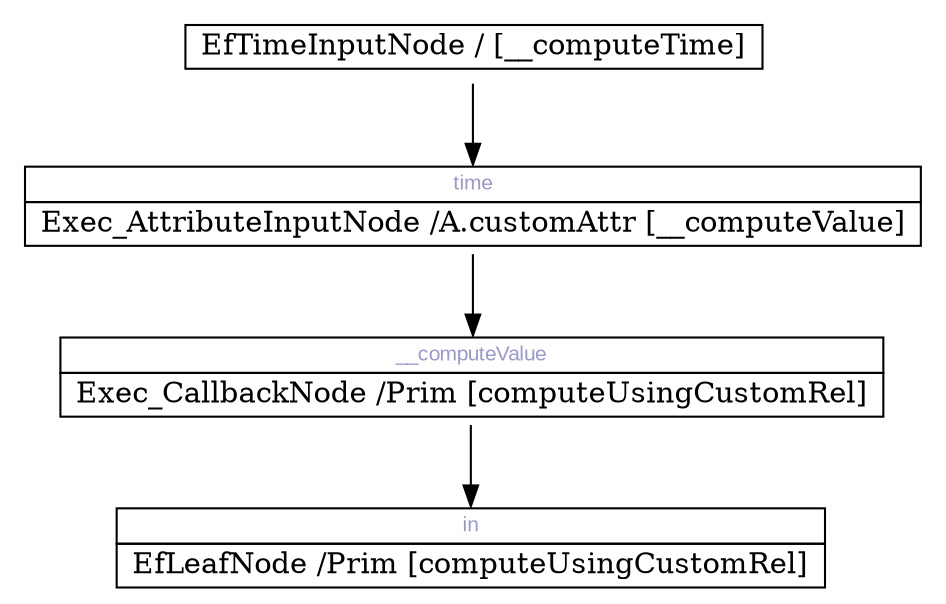 digraph network {
	rankdir=TB;
	page="8.5, 11";

	node [shape=plaintext];
		"0x7f831d8d2d70" [label=<
		<TABLE BORDER="0" CELLBORDER="1" CELLSPACING="0">
			<TR><TD COLSPAN="1"> EfTimeInputNode / [__computeTime] </TD></TR>
		</TABLE>>];
	node [shape=plaintext];
		"0x7f8320a09460" [label=<
		<TABLE BORDER="0" CELLBORDER="1" CELLSPACING="0">
			<TR><TD PORT="0x7f8320b1f4e0" COLSPAN="1"><FONT POINT-SIZE="10" FACE="Arial" COLOR="#9999cc">__computeValue</FONT></TD></TR>
			<TR><TD COLSPAN="1"> Exec_CallbackNode /Prim [computeUsingCustomRel] </TD></TR>
		</TABLE>>];
	node [shape=plaintext];
		"0x7f8320a6e030" [label=<
		<TABLE BORDER="0" CELLBORDER="1" CELLSPACING="0">
			<TR><TD PORT="0x7f8317461a20" COLSPAN="1"><FONT POINT-SIZE="10" FACE="Arial" COLOR="#9999cc">in</FONT></TD></TR>
			<TR><TD COLSPAN="1"> EfLeafNode /Prim [computeUsingCustomRel] </TD></TR>
		</TABLE>>];
	node [shape=plaintext];
		"0x7f8321a2a600" [label=<
		<TABLE BORDER="0" CELLBORDER="1" CELLSPACING="0">
			<TR><TD PORT="0x7f8321ab63e0" COLSPAN="1"><FONT POINT-SIZE="10" FACE="Arial" COLOR="#9999cc">time</FONT></TD></TR>
			<TR><TD COLSPAN="1"> Exec_AttributeInputNode /A.customAttr [__computeValue] </TD></TR>
		</TABLE>>];
		"0x7f8321a2a600" -> "0x7f8320a09460":"0x7f8320b1f4e0":n;
		"0x7f8320a09460" -> "0x7f8320a6e030":"0x7f8317461a20":n;
		"0x7f831d8d2d70" -> "0x7f8321a2a600":"0x7f8321ab63e0":n;
}
